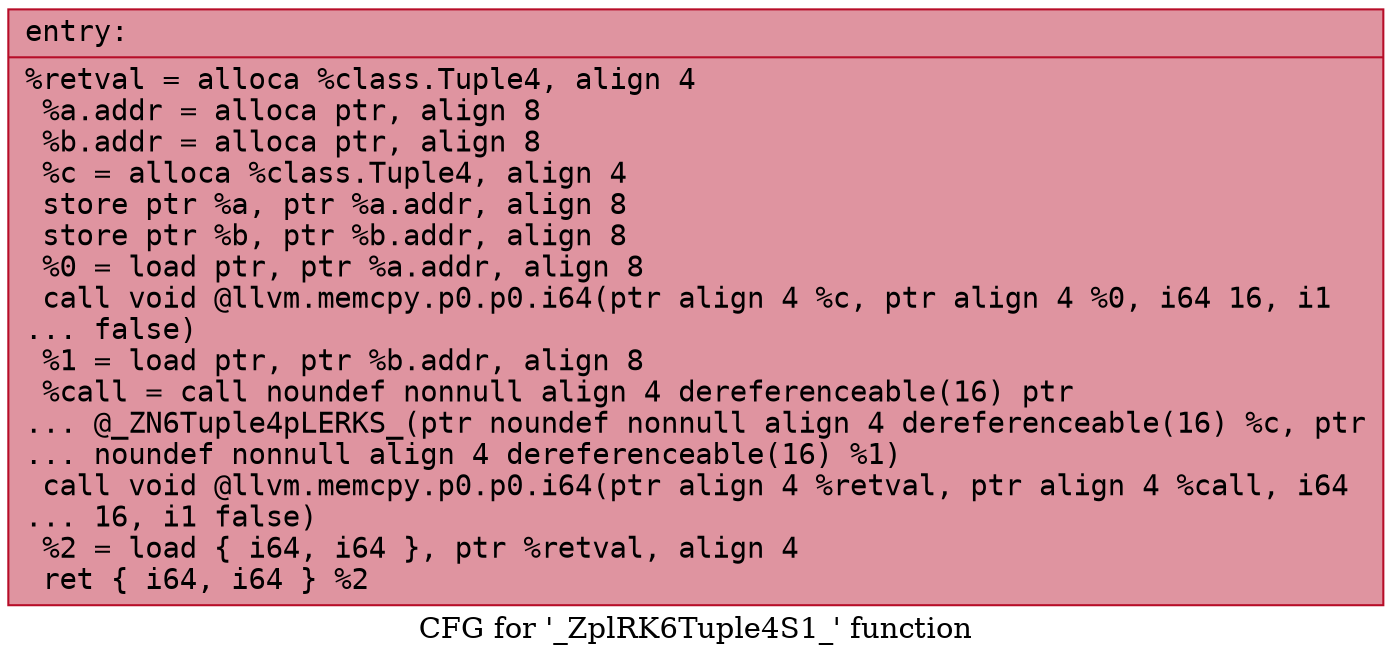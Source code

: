digraph "CFG for '_ZplRK6Tuple4S1_' function" {
	label="CFG for '_ZplRK6Tuple4S1_' function";

	Node0x55c60635dab0 [shape=record,color="#b70d28ff", style=filled, fillcolor="#b70d2870" fontname="Courier",label="{entry:\l|  %retval = alloca %class.Tuple4, align 4\l  %a.addr = alloca ptr, align 8\l  %b.addr = alloca ptr, align 8\l  %c = alloca %class.Tuple4, align 4\l  store ptr %a, ptr %a.addr, align 8\l  store ptr %b, ptr %b.addr, align 8\l  %0 = load ptr, ptr %a.addr, align 8\l  call void @llvm.memcpy.p0.p0.i64(ptr align 4 %c, ptr align 4 %0, i64 16, i1\l... false)\l  %1 = load ptr, ptr %b.addr, align 8\l  %call = call noundef nonnull align 4 dereferenceable(16) ptr\l... @_ZN6Tuple4pLERKS_(ptr noundef nonnull align 4 dereferenceable(16) %c, ptr\l... noundef nonnull align 4 dereferenceable(16) %1)\l  call void @llvm.memcpy.p0.p0.i64(ptr align 4 %retval, ptr align 4 %call, i64\l... 16, i1 false)\l  %2 = load \{ i64, i64 \}, ptr %retval, align 4\l  ret \{ i64, i64 \} %2\l}"];
}
